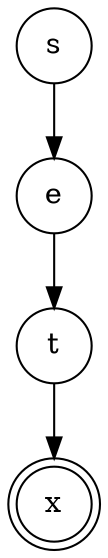 digraph {   
    node [shape = doublecircle, color = black] x ;
    node [shape = circle];
    node [color= black];
    s -> e -> t -> x;	
}